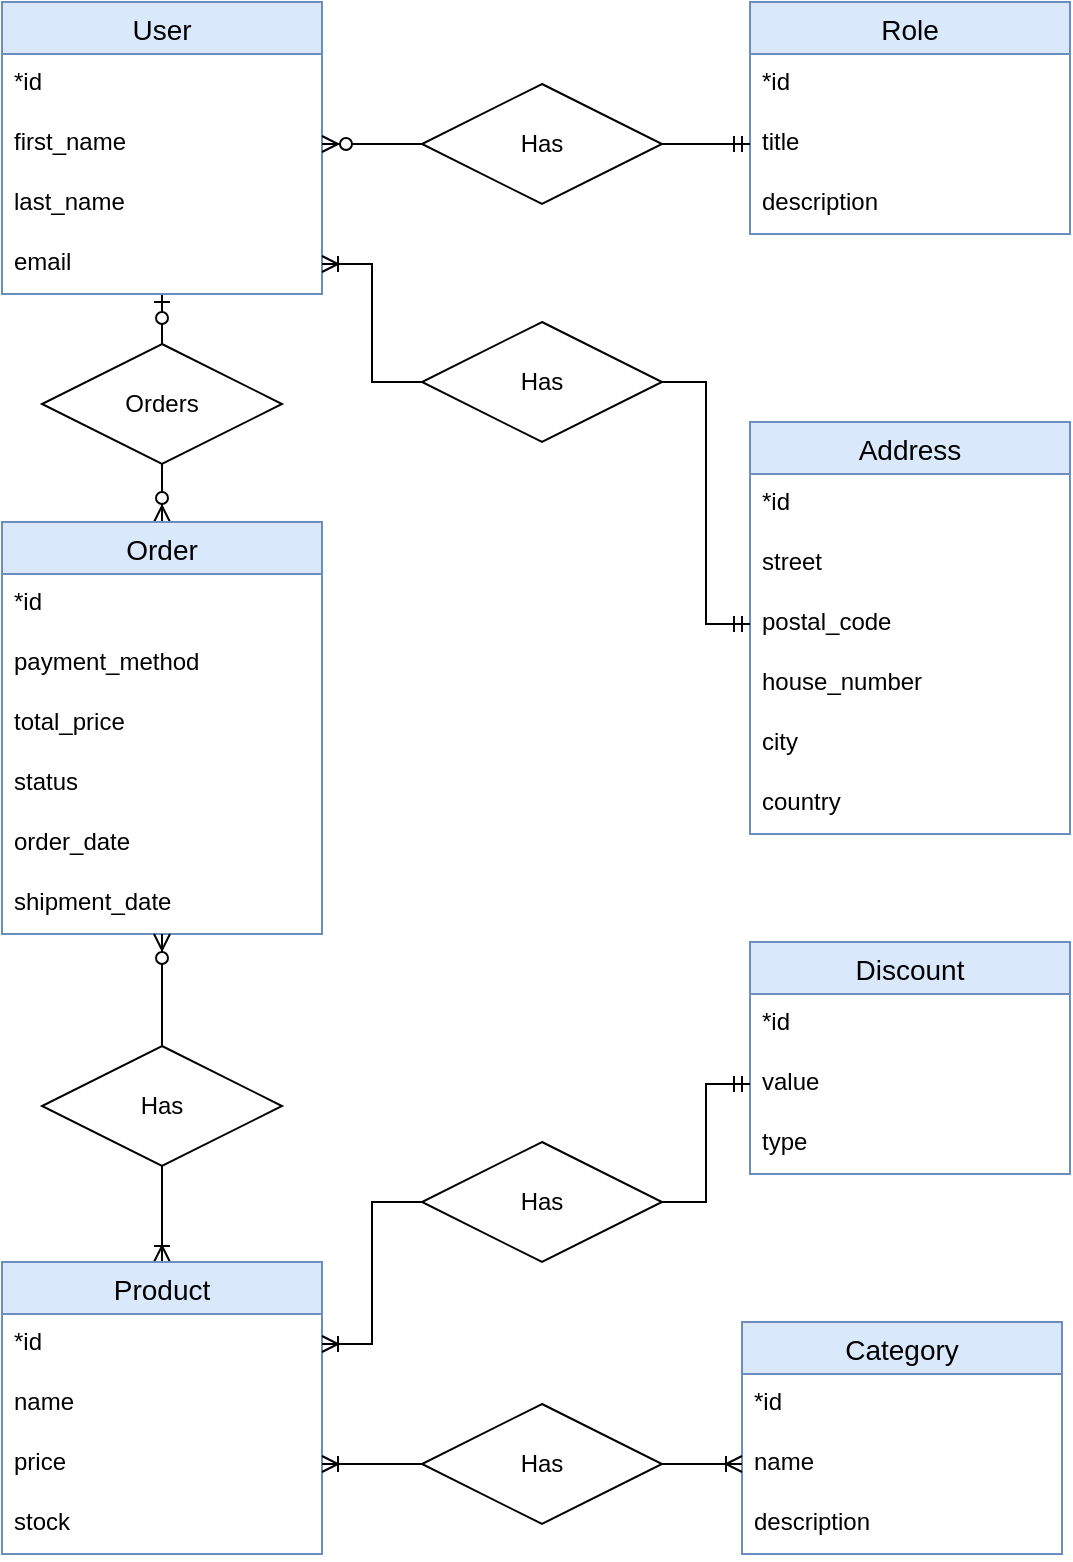 <mxfile version="14.4.8" type="device"><diagram id="whvanIHcnJFWs5Fu7ThC" name="Page-1"><mxGraphModel dx="1422" dy="794" grid="1" gridSize="10" guides="1" tooltips="1" connect="1" arrows="1" fold="1" page="1" pageScale="1" pageWidth="827" pageHeight="1169" math="0" shadow="0"><root><mxCell id="0"/><mxCell id="1" parent="0"/><mxCell id="0dkZc_CFL9cQQ2kw0JkE-25" style="edgeStyle=orthogonalEdgeStyle;rounded=0;orthogonalLoop=1;jettySize=auto;html=1;entryX=0.5;entryY=0;entryDx=0;entryDy=0;startArrow=ERzeroToOne;startFill=1;endArrow=ERzeroToMany;endFill=1;" edge="1" parent="1" source="0dkZc_CFL9cQQ2kw0JkE-1" target="0dkZc_CFL9cQQ2kw0JkE-21"><mxGeometry relative="1" as="geometry"/></mxCell><mxCell id="0dkZc_CFL9cQQ2kw0JkE-1" value="User" style="swimlane;fontStyle=0;childLayout=stackLayout;horizontal=1;startSize=26;horizontalStack=0;resizeParent=1;resizeParentMax=0;resizeLast=0;collapsible=1;marginBottom=0;align=center;fontSize=14;fillColor=#dae8fc;strokeColor=#6c8ebf;" vertex="1" parent="1"><mxGeometry x="120" y="100" width="160" height="146" as="geometry"><mxRectangle x="120" y="100" width="60" height="26" as="alternateBounds"/></mxGeometry></mxCell><mxCell id="0dkZc_CFL9cQQ2kw0JkE-2" value="*id" style="text;strokeColor=none;fillColor=none;spacingLeft=4;spacingRight=4;overflow=hidden;rotatable=0;points=[[0,0.5],[1,0.5]];portConstraint=eastwest;fontSize=12;" vertex="1" parent="0dkZc_CFL9cQQ2kw0JkE-1"><mxGeometry y="26" width="160" height="30" as="geometry"/></mxCell><mxCell id="0dkZc_CFL9cQQ2kw0JkE-3" value="first_name" style="text;strokeColor=none;fillColor=none;spacingLeft=4;spacingRight=4;overflow=hidden;rotatable=0;points=[[0,0.5],[1,0.5]];portConstraint=eastwest;fontSize=12;" vertex="1" parent="0dkZc_CFL9cQQ2kw0JkE-1"><mxGeometry y="56" width="160" height="30" as="geometry"/></mxCell><mxCell id="0dkZc_CFL9cQQ2kw0JkE-4" value="last_name" style="text;strokeColor=none;fillColor=none;spacingLeft=4;spacingRight=4;overflow=hidden;rotatable=0;points=[[0,0.5],[1,0.5]];portConstraint=eastwest;fontSize=12;" vertex="1" parent="0dkZc_CFL9cQQ2kw0JkE-1"><mxGeometry y="86" width="160" height="30" as="geometry"/></mxCell><mxCell id="0dkZc_CFL9cQQ2kw0JkE-6" value="email" style="text;strokeColor=none;fillColor=none;spacingLeft=4;spacingRight=4;overflow=hidden;rotatable=0;points=[[0,0.5],[1,0.5]];portConstraint=eastwest;fontSize=12;" vertex="1" parent="0dkZc_CFL9cQQ2kw0JkE-1"><mxGeometry y="116" width="160" height="30" as="geometry"/></mxCell><mxCell id="0dkZc_CFL9cQQ2kw0JkE-7" value="Role" style="swimlane;fontStyle=0;childLayout=stackLayout;horizontal=1;startSize=26;horizontalStack=0;resizeParent=1;resizeParentMax=0;resizeLast=0;collapsible=1;marginBottom=0;align=center;fontSize=14;fillColor=#dae8fc;strokeColor=#6c8ebf;" vertex="1" parent="1"><mxGeometry x="494" y="100" width="160" height="116" as="geometry"/></mxCell><mxCell id="0dkZc_CFL9cQQ2kw0JkE-8" value="*id" style="text;strokeColor=none;fillColor=none;spacingLeft=4;spacingRight=4;overflow=hidden;rotatable=0;points=[[0,0.5],[1,0.5]];portConstraint=eastwest;fontSize=12;" vertex="1" parent="0dkZc_CFL9cQQ2kw0JkE-7"><mxGeometry y="26" width="160" height="30" as="geometry"/></mxCell><mxCell id="0dkZc_CFL9cQQ2kw0JkE-9" value="title" style="text;strokeColor=none;fillColor=none;spacingLeft=4;spacingRight=4;overflow=hidden;rotatable=0;points=[[0,0.5],[1,0.5]];portConstraint=eastwest;fontSize=12;" vertex="1" parent="0dkZc_CFL9cQQ2kw0JkE-7"><mxGeometry y="56" width="160" height="30" as="geometry"/></mxCell><mxCell id="0dkZc_CFL9cQQ2kw0JkE-10" value="description" style="text;strokeColor=none;fillColor=none;spacingLeft=4;spacingRight=4;overflow=hidden;rotatable=0;points=[[0,0.5],[1,0.5]];portConstraint=eastwest;fontSize=12;" vertex="1" parent="0dkZc_CFL9cQQ2kw0JkE-7"><mxGeometry y="86" width="160" height="30" as="geometry"/></mxCell><mxCell id="0dkZc_CFL9cQQ2kw0JkE-19" style="edgeStyle=orthogonalEdgeStyle;rounded=0;orthogonalLoop=1;jettySize=auto;html=1;exitX=0;exitY=0.5;exitDx=0;exitDy=0;entryX=1;entryY=0.5;entryDx=0;entryDy=0;startArrow=none;startFill=0;endArrow=ERoneToMany;endFill=0;" edge="1" parent="1" source="0dkZc_CFL9cQQ2kw0JkE-49" target="0dkZc_CFL9cQQ2kw0JkE-6"><mxGeometry relative="1" as="geometry"/></mxCell><mxCell id="0dkZc_CFL9cQQ2kw0JkE-13" value="Address" style="swimlane;fontStyle=0;childLayout=stackLayout;horizontal=1;startSize=26;horizontalStack=0;resizeParent=1;resizeParentMax=0;resizeLast=0;collapsible=1;marginBottom=0;align=center;fontSize=14;fillColor=#dae8fc;strokeColor=#6c8ebf;" vertex="1" parent="1"><mxGeometry x="494" y="310" width="160" height="206" as="geometry"/></mxCell><mxCell id="0dkZc_CFL9cQQ2kw0JkE-14" value="*id" style="text;strokeColor=none;fillColor=none;spacingLeft=4;spacingRight=4;overflow=hidden;rotatable=0;points=[[0,0.5],[1,0.5]];portConstraint=eastwest;fontSize=12;" vertex="1" parent="0dkZc_CFL9cQQ2kw0JkE-13"><mxGeometry y="26" width="160" height="30" as="geometry"/></mxCell><mxCell id="0dkZc_CFL9cQQ2kw0JkE-15" value="street" style="text;strokeColor=none;fillColor=none;spacingLeft=4;spacingRight=4;overflow=hidden;rotatable=0;points=[[0,0.5],[1,0.5]];portConstraint=eastwest;fontSize=12;" vertex="1" parent="0dkZc_CFL9cQQ2kw0JkE-13"><mxGeometry y="56" width="160" height="30" as="geometry"/></mxCell><mxCell id="0dkZc_CFL9cQQ2kw0JkE-16" value="postal_code" style="text;strokeColor=none;fillColor=none;spacingLeft=4;spacingRight=4;overflow=hidden;rotatable=0;points=[[0,0.5],[1,0.5]];portConstraint=eastwest;fontSize=12;" vertex="1" parent="0dkZc_CFL9cQQ2kw0JkE-13"><mxGeometry y="86" width="160" height="30" as="geometry"/></mxCell><mxCell id="0dkZc_CFL9cQQ2kw0JkE-17" value="house_number" style="text;strokeColor=none;fillColor=none;spacingLeft=4;spacingRight=4;overflow=hidden;rotatable=0;points=[[0,0.5],[1,0.5]];portConstraint=eastwest;fontSize=12;" vertex="1" parent="0dkZc_CFL9cQQ2kw0JkE-13"><mxGeometry y="116" width="160" height="30" as="geometry"/></mxCell><mxCell id="0dkZc_CFL9cQQ2kw0JkE-55" value="city" style="text;strokeColor=none;fillColor=none;spacingLeft=4;spacingRight=4;overflow=hidden;rotatable=0;points=[[0,0.5],[1,0.5]];portConstraint=eastwest;fontSize=12;" vertex="1" parent="0dkZc_CFL9cQQ2kw0JkE-13"><mxGeometry y="146" width="160" height="30" as="geometry"/></mxCell><mxCell id="0dkZc_CFL9cQQ2kw0JkE-18" value="country" style="text;strokeColor=none;fillColor=none;spacingLeft=4;spacingRight=4;overflow=hidden;rotatable=0;points=[[0,0.5],[1,0.5]];portConstraint=eastwest;fontSize=12;" vertex="1" parent="0dkZc_CFL9cQQ2kw0JkE-13"><mxGeometry y="176" width="160" height="30" as="geometry"/></mxCell><mxCell id="0dkZc_CFL9cQQ2kw0JkE-20" style="edgeStyle=orthogonalEdgeStyle;rounded=0;orthogonalLoop=1;jettySize=auto;html=1;exitX=0;exitY=0.5;exitDx=0;exitDy=0;entryX=1;entryY=0.5;entryDx=0;entryDy=0;startArrow=ERmandOne;startFill=0;endArrow=ERzeroToMany;endFill=1;" edge="1" parent="1" source="0dkZc_CFL9cQQ2kw0JkE-9" target="0dkZc_CFL9cQQ2kw0JkE-3"><mxGeometry relative="1" as="geometry"/></mxCell><mxCell id="0dkZc_CFL9cQQ2kw0JkE-34" style="edgeStyle=orthogonalEdgeStyle;rounded=0;orthogonalLoop=1;jettySize=auto;html=1;entryX=0.5;entryY=0;entryDx=0;entryDy=0;startArrow=none;startFill=0;endArrow=ERoneToMany;endFill=0;" edge="1" parent="1" source="0dkZc_CFL9cQQ2kw0JkE-45" target="0dkZc_CFL9cQQ2kw0JkE-26"><mxGeometry relative="1" as="geometry"/></mxCell><mxCell id="0dkZc_CFL9cQQ2kw0JkE-21" value="Order" style="swimlane;fontStyle=0;childLayout=stackLayout;horizontal=1;startSize=26;horizontalStack=0;resizeParent=1;resizeParentMax=0;resizeLast=0;collapsible=1;marginBottom=0;align=center;fontSize=14;fillColor=#dae8fc;strokeColor=#6c8ebf;" vertex="1" parent="1"><mxGeometry x="120" y="360" width="160" height="206" as="geometry"/></mxCell><mxCell id="0dkZc_CFL9cQQ2kw0JkE-22" value="*id" style="text;strokeColor=none;fillColor=none;spacingLeft=4;spacingRight=4;overflow=hidden;rotatable=0;points=[[0,0.5],[1,0.5]];portConstraint=eastwest;fontSize=12;" vertex="1" parent="0dkZc_CFL9cQQ2kw0JkE-21"><mxGeometry y="26" width="160" height="30" as="geometry"/></mxCell><mxCell id="0dkZc_CFL9cQQ2kw0JkE-23" value="payment_method" style="text;strokeColor=none;fillColor=none;spacingLeft=4;spacingRight=4;overflow=hidden;rotatable=0;points=[[0,0.5],[1,0.5]];portConstraint=eastwest;fontSize=12;" vertex="1" parent="0dkZc_CFL9cQQ2kw0JkE-21"><mxGeometry y="56" width="160" height="30" as="geometry"/></mxCell><mxCell id="0dkZc_CFL9cQQ2kw0JkE-24" value="total_price" style="text;strokeColor=none;fillColor=none;spacingLeft=4;spacingRight=4;overflow=hidden;rotatable=0;points=[[0,0.5],[1,0.5]];portConstraint=eastwest;fontSize=12;" vertex="1" parent="0dkZc_CFL9cQQ2kw0JkE-21"><mxGeometry y="86" width="160" height="30" as="geometry"/></mxCell><mxCell id="0dkZc_CFL9cQQ2kw0JkE-30" value="status" style="text;strokeColor=none;fillColor=none;spacingLeft=4;spacingRight=4;overflow=hidden;rotatable=0;points=[[0,0.5],[1,0.5]];portConstraint=eastwest;fontSize=12;" vertex="1" parent="0dkZc_CFL9cQQ2kw0JkE-21"><mxGeometry y="116" width="160" height="30" as="geometry"/></mxCell><mxCell id="0dkZc_CFL9cQQ2kw0JkE-31" value="order_date" style="text;strokeColor=none;fillColor=none;spacingLeft=4;spacingRight=4;overflow=hidden;rotatable=0;points=[[0,0.5],[1,0.5]];portConstraint=eastwest;fontSize=12;" vertex="1" parent="0dkZc_CFL9cQQ2kw0JkE-21"><mxGeometry y="146" width="160" height="30" as="geometry"/></mxCell><mxCell id="0dkZc_CFL9cQQ2kw0JkE-32" value="shipment_date" style="text;strokeColor=none;fillColor=none;spacingLeft=4;spacingRight=4;overflow=hidden;rotatable=0;points=[[0,0.5],[1,0.5]];portConstraint=eastwest;fontSize=12;" vertex="1" parent="0dkZc_CFL9cQQ2kw0JkE-21"><mxGeometry y="176" width="160" height="30" as="geometry"/></mxCell><mxCell id="0dkZc_CFL9cQQ2kw0JkE-26" value="Product" style="swimlane;fontStyle=0;childLayout=stackLayout;horizontal=1;startSize=26;horizontalStack=0;resizeParent=1;resizeParentMax=0;resizeLast=0;collapsible=1;marginBottom=0;align=center;fontSize=14;fillColor=#dae8fc;strokeColor=#6c8ebf;" vertex="1" parent="1"><mxGeometry x="120" y="730" width="160" height="146" as="geometry"/></mxCell><mxCell id="0dkZc_CFL9cQQ2kw0JkE-27" value="*id" style="text;strokeColor=none;fillColor=none;spacingLeft=4;spacingRight=4;overflow=hidden;rotatable=0;points=[[0,0.5],[1,0.5]];portConstraint=eastwest;fontSize=12;" vertex="1" parent="0dkZc_CFL9cQQ2kw0JkE-26"><mxGeometry y="26" width="160" height="30" as="geometry"/></mxCell><mxCell id="0dkZc_CFL9cQQ2kw0JkE-28" value="name" style="text;strokeColor=none;fillColor=none;spacingLeft=4;spacingRight=4;overflow=hidden;rotatable=0;points=[[0,0.5],[1,0.5]];portConstraint=eastwest;fontSize=12;" vertex="1" parent="0dkZc_CFL9cQQ2kw0JkE-26"><mxGeometry y="56" width="160" height="30" as="geometry"/></mxCell><mxCell id="0dkZc_CFL9cQQ2kw0JkE-29" value="price" style="text;strokeColor=none;fillColor=none;spacingLeft=4;spacingRight=4;overflow=hidden;rotatable=0;points=[[0,0.5],[1,0.5]];portConstraint=eastwest;fontSize=12;" vertex="1" parent="0dkZc_CFL9cQQ2kw0JkE-26"><mxGeometry y="86" width="160" height="30" as="geometry"/></mxCell><mxCell id="0dkZc_CFL9cQQ2kw0JkE-33" value="stock" style="text;strokeColor=none;fillColor=none;spacingLeft=4;spacingRight=4;overflow=hidden;rotatable=0;points=[[0,0.5],[1,0.5]];portConstraint=eastwest;fontSize=12;" vertex="1" parent="0dkZc_CFL9cQQ2kw0JkE-26"><mxGeometry y="116" width="160" height="30" as="geometry"/></mxCell><mxCell id="0dkZc_CFL9cQQ2kw0JkE-35" value="Discount" style="swimlane;fontStyle=0;childLayout=stackLayout;horizontal=1;startSize=26;horizontalStack=0;resizeParent=1;resizeParentMax=0;resizeLast=0;collapsible=1;marginBottom=0;align=center;fontSize=14;fillColor=#dae8fc;strokeColor=#6c8ebf;" vertex="1" parent="1"><mxGeometry x="494" y="570" width="160" height="116" as="geometry"/></mxCell><mxCell id="0dkZc_CFL9cQQ2kw0JkE-36" value="*id" style="text;strokeColor=none;fillColor=none;spacingLeft=4;spacingRight=4;overflow=hidden;rotatable=0;points=[[0,0.5],[1,0.5]];portConstraint=eastwest;fontSize=12;" vertex="1" parent="0dkZc_CFL9cQQ2kw0JkE-35"><mxGeometry y="26" width="160" height="30" as="geometry"/></mxCell><mxCell id="0dkZc_CFL9cQQ2kw0JkE-37" value="value" style="text;strokeColor=none;fillColor=none;spacingLeft=4;spacingRight=4;overflow=hidden;rotatable=0;points=[[0,0.5],[1,0.5]];portConstraint=eastwest;fontSize=12;" vertex="1" parent="0dkZc_CFL9cQQ2kw0JkE-35"><mxGeometry y="56" width="160" height="30" as="geometry"/></mxCell><mxCell id="0dkZc_CFL9cQQ2kw0JkE-38" value="type" style="text;strokeColor=none;fillColor=none;spacingLeft=4;spacingRight=4;overflow=hidden;rotatable=0;points=[[0,0.5],[1,0.5]];portConstraint=eastwest;fontSize=12;" vertex="1" parent="0dkZc_CFL9cQQ2kw0JkE-35"><mxGeometry y="86" width="160" height="30" as="geometry"/></mxCell><mxCell id="0dkZc_CFL9cQQ2kw0JkE-39" value="Category" style="swimlane;fontStyle=0;childLayout=stackLayout;horizontal=1;startSize=26;horizontalStack=0;resizeParent=1;resizeParentMax=0;resizeLast=0;collapsible=1;marginBottom=0;align=center;fontSize=14;fillColor=#dae8fc;strokeColor=#6c8ebf;" vertex="1" parent="1"><mxGeometry x="490" y="760" width="160" height="116" as="geometry"/></mxCell><mxCell id="0dkZc_CFL9cQQ2kw0JkE-40" value="*id" style="text;strokeColor=none;fillColor=none;spacingLeft=4;spacingRight=4;overflow=hidden;rotatable=0;points=[[0,0.5],[1,0.5]];portConstraint=eastwest;fontSize=12;" vertex="1" parent="0dkZc_CFL9cQQ2kw0JkE-39"><mxGeometry y="26" width="160" height="30" as="geometry"/></mxCell><mxCell id="0dkZc_CFL9cQQ2kw0JkE-41" value="name" style="text;strokeColor=none;fillColor=none;spacingLeft=4;spacingRight=4;overflow=hidden;rotatable=0;points=[[0,0.5],[1,0.5]];portConstraint=eastwest;fontSize=12;" vertex="1" parent="0dkZc_CFL9cQQ2kw0JkE-39"><mxGeometry y="56" width="160" height="30" as="geometry"/></mxCell><mxCell id="0dkZc_CFL9cQQ2kw0JkE-42" value="description" style="text;strokeColor=none;fillColor=none;spacingLeft=4;spacingRight=4;overflow=hidden;rotatable=0;points=[[0,0.5],[1,0.5]];portConstraint=eastwest;fontSize=12;" vertex="1" parent="0dkZc_CFL9cQQ2kw0JkE-39"><mxGeometry y="86" width="160" height="30" as="geometry"/></mxCell><mxCell id="0dkZc_CFL9cQQ2kw0JkE-43" style="edgeStyle=orthogonalEdgeStyle;rounded=0;orthogonalLoop=1;jettySize=auto;html=1;exitX=1;exitY=0.5;exitDx=0;exitDy=0;entryX=0;entryY=0.5;entryDx=0;entryDy=0;startArrow=none;startFill=0;endArrow=ERmandOne;endFill=0;" edge="1" parent="1" source="0dkZc_CFL9cQQ2kw0JkE-52" target="0dkZc_CFL9cQQ2kw0JkE-37"><mxGeometry relative="1" as="geometry"/></mxCell><mxCell id="0dkZc_CFL9cQQ2kw0JkE-44" style="edgeStyle=orthogonalEdgeStyle;rounded=0;orthogonalLoop=1;jettySize=auto;html=1;exitX=1;exitY=0.5;exitDx=0;exitDy=0;entryX=0;entryY=0.5;entryDx=0;entryDy=0;startArrow=ERoneToMany;startFill=0;endArrow=ERoneToMany;endFill=0;" edge="1" parent="1" source="0dkZc_CFL9cQQ2kw0JkE-29" target="0dkZc_CFL9cQQ2kw0JkE-41"><mxGeometry relative="1" as="geometry"/></mxCell><mxCell id="0dkZc_CFL9cQQ2kw0JkE-45" value="Has" style="shape=rhombus;perimeter=rhombusPerimeter;whiteSpace=wrap;html=1;align=center;" vertex="1" parent="1"><mxGeometry x="140" y="622" width="120" height="60" as="geometry"/></mxCell><mxCell id="0dkZc_CFL9cQQ2kw0JkE-46" style="edgeStyle=orthogonalEdgeStyle;rounded=0;orthogonalLoop=1;jettySize=auto;html=1;entryX=0.5;entryY=0;entryDx=0;entryDy=0;startArrow=ERzeroToMany;startFill=1;endArrow=none;endFill=0;" edge="1" parent="1" source="0dkZc_CFL9cQQ2kw0JkE-21" target="0dkZc_CFL9cQQ2kw0JkE-45"><mxGeometry relative="1" as="geometry"><mxPoint x="200" y="566" as="sourcePoint"/><mxPoint x="200" y="790" as="targetPoint"/></mxGeometry></mxCell><mxCell id="0dkZc_CFL9cQQ2kw0JkE-47" value="Orders" style="shape=rhombus;perimeter=rhombusPerimeter;whiteSpace=wrap;html=1;align=center;" vertex="1" parent="1"><mxGeometry x="140" y="271" width="120" height="60" as="geometry"/></mxCell><mxCell id="0dkZc_CFL9cQQ2kw0JkE-48" value="Has" style="shape=rhombus;perimeter=rhombusPerimeter;whiteSpace=wrap;html=1;align=center;" vertex="1" parent="1"><mxGeometry x="330" y="141" width="120" height="60" as="geometry"/></mxCell><mxCell id="0dkZc_CFL9cQQ2kw0JkE-49" value="Has" style="shape=rhombus;perimeter=rhombusPerimeter;whiteSpace=wrap;html=1;align=center;" vertex="1" parent="1"><mxGeometry x="330" y="260" width="120" height="60" as="geometry"/></mxCell><mxCell id="0dkZc_CFL9cQQ2kw0JkE-50" style="edgeStyle=orthogonalEdgeStyle;rounded=0;orthogonalLoop=1;jettySize=auto;html=1;exitX=0;exitY=0.5;exitDx=0;exitDy=0;entryX=1;entryY=0.5;entryDx=0;entryDy=0;startArrow=ERmandOne;startFill=0;endArrow=none;endFill=0;" edge="1" parent="1" source="0dkZc_CFL9cQQ2kw0JkE-16" target="0dkZc_CFL9cQQ2kw0JkE-49"><mxGeometry relative="1" as="geometry"><mxPoint x="494" y="361" as="sourcePoint"/><mxPoint x="280" y="231" as="targetPoint"/></mxGeometry></mxCell><mxCell id="0dkZc_CFL9cQQ2kw0JkE-51" value="Has" style="shape=rhombus;perimeter=rhombusPerimeter;whiteSpace=wrap;html=1;align=center;" vertex="1" parent="1"><mxGeometry x="330" y="801" width="120" height="60" as="geometry"/></mxCell><mxCell id="0dkZc_CFL9cQQ2kw0JkE-52" value="Has" style="shape=rhombus;perimeter=rhombusPerimeter;whiteSpace=wrap;html=1;align=center;" vertex="1" parent="1"><mxGeometry x="330" y="670" width="120" height="60" as="geometry"/></mxCell><mxCell id="0dkZc_CFL9cQQ2kw0JkE-54" style="edgeStyle=orthogonalEdgeStyle;rounded=0;orthogonalLoop=1;jettySize=auto;html=1;exitX=1;exitY=0.5;exitDx=0;exitDy=0;entryX=0;entryY=0.5;entryDx=0;entryDy=0;startArrow=ERoneToMany;startFill=0;endArrow=none;endFill=0;" edge="1" parent="1" source="0dkZc_CFL9cQQ2kw0JkE-27" target="0dkZc_CFL9cQQ2kw0JkE-52"><mxGeometry relative="1" as="geometry"><mxPoint x="280" y="771" as="sourcePoint"/><mxPoint x="494" y="641" as="targetPoint"/></mxGeometry></mxCell></root></mxGraphModel></diagram></mxfile>